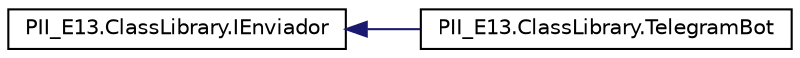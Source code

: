 digraph "Graphical Class Hierarchy"
{
 // INTERACTIVE_SVG=YES
 // LATEX_PDF_SIZE
  edge [fontname="Helvetica",fontsize="10",labelfontname="Helvetica",labelfontsize="10"];
  node [fontname="Helvetica",fontsize="10",shape=record];
  rankdir="LR";
  Node0 [label="PII_E13.ClassLibrary.IEnviador",height=0.2,width=0.4,color="black", fillcolor="white", style="filled",URL="$interfacePII__E13_1_1ClassLibrary_1_1IEnviador.html",tooltip="Interfaz que representa un tipo capaz de enviar un mensaje a una plataforma de mensajería...."];
  Node0 -> Node1 [dir="back",color="midnightblue",fontsize="10",style="solid",fontname="Helvetica"];
  Node1 [label="PII_E13.ClassLibrary.TelegramBot",height=0.2,width=0.4,color="black", fillcolor="white", style="filled",URL="$classPII__E13_1_1ClassLibrary_1_1TelegramBot.html",tooltip="Clase que representa un bot de Telegram. Se aplica el patrón de Adapter para definir una clase que fu..."];
}
